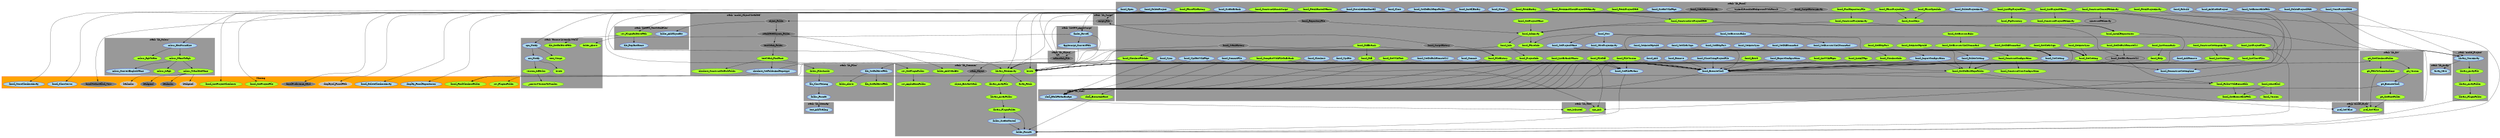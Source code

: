 digraph "dot_FromArray" {	graph [		clusterrank="true"		size="31.2500,31.2500"	];		subgraph "pf" {		node [];			n24 [label="fossil_GetRawRemoteUrl" URL="fossil_GetRawRemoteUrl%2Cpf%2Cstack+%22lib_Fossil%22%2C1"];		n161 [label="constructPathArray" URL="constructPathArray%2Cpf%2Cstack+%22lib_Fossil%22%2C1"];	}		subgraph "pc" {		node [];			n21 [label="tryAndLaunchInBackgroundWithResult" URL="tryAndLaunchInBackgroundWithResult%2Cpc%2Cstack+%22lib_Fossil%22%2C1"];	}		subgraph "s" {		node [fillcolor="grey", style="filled", color="white"];			n151 [label="displayed_FossilPath" URL="displayed_FossilPath%2Cs%2CMissing%2C1"];		n16 [label="backcolor" URL="backcolor%2Cs%2CMissing%2C1"];		n18 [label="backpixel" URL="backpixel%2Cs%2CMissing%2C1"];	}		subgraph "g" {		node [fillcolor="grey50", style="filled", color="white"];			n152 [label="fossilNotInstalled_View" URL="fossilNotInstalled_View%2Cg%2CMissing%2C1"];		n141 [label="fossil_StackHistoryArray" URL="fossil_StackHistoryArray%2Cg%2Cstack+%22lib_Fossil%22%2C1"];		n15 [label="backcolor" URL="backcolor%2Cg%2CMissing%2C1"];		n48 [label="script_File" URL="script_File%2Cg%2Cstack+%22lib_Script%22%2C1"];		n109 [label="fossil_RepositoryFile" URL="fossil_RepositoryFile%2Cg%2Cstack+%22lib_Fossil%22%2C1"];		n110 [label="mainstack_File" URL="mainstack_File%2Cg%2Cstack+%22lib_Object%22%2C1"];		n72 [label="stackDataObjects_Folder" URL="stackDataObjects_Folder%2Cg%2Cstack+%22model_ObjectMetadata%22%2C1"];		n17 [label="backpixel" URL="backpixel%2Cg%2CMissing%2C1"];		n173 [label="fossil_StackHistory" URL="fossil_StackHistory%2Cg%2Cstack+%22lib_Fossil%22%2C1"];		n54 [label="textStack_Folder" URL="textStack_Folder%2Cg%2Cstack+%22model_ObjectMetadata%22%2C1"];		n46 [label="fossil_ScriptHistory" URL="fossil_ScriptHistory%2Cg%2Cstack+%22lib_Fossil%22%2C1"];		n153 [label="fossilPreference_Card" URL="fossilPreference_Card%2Cg%2CMissing%2C1"];		n91 [label="object_Folder" URL="object_Folder%2Cg%2Cstack+%22model_ObjectMetadata%22%2C1"];		n172 [label="fossil_ScriptHistoryArray" URL="fossil_ScriptHistoryArray%2Cg%2Cstack+%22lib_Fossil%22%2C1"];		n156 [label="stack_Object" URL="stack_Object%2Cg%2Cstack+%22lib_Common%22%2C1"];	}		subgraph "c" {		node [fillcolor="LightBlue", style="filled", color="Blue"];			n22 [label="finder_Reveal" URL="finder_Reveal%2Cc%2Cstack+%22libOPN_AppleScript%22%2C1"];		n133 [label="fossil_InstallBinary" URL="fossil_InstallBinary%2Cc%2Cstack+%22lib_Fossil%22%2C1"];		n65 [label="git_ExecuteShell" URL="git_ExecuteShell%2Cc%2Cstack+%22lib_Git%22%2C1"];		n124 [label="fossil_SetBrowserShellCommand" URL="fossil_SetBrowserShellCommand%2Cc%2Cstack+%22lib_Fossil%22%2C1"];		n84 [label="fossil_Update" URL="fossil_Update%2Cc%2Cstack+%22lib_Fossil%22%2C1"];		n96 [label="fossil_CommitFile" URL="fossil_CommitFile%2Cc%2Cstack+%22lib_Fossil%22%2C1"];		n104 [label="fossil_SetDefaultRepoFolder" URL="fossil_SetDefaultRepoFolder%2Cc%2Cstack+%22lib_Fossil%22%2C1"];		n181 [label="file_ReplaceHome" URL="file_ReplaceHome%2Cc%2Cstack+%22libOPN_TextStackFiles%22%2C1"];		n128 [label="fossil_SetDefaultRemoteUrl" URL="fossil_SetDefaultRemoteUrl%2Cc%2Cstack+%22lib_Fossil%22%2C1"];		n145 [label="fossil_Sync" URL="fossil_Sync%2Cc%2Cstack+%22lib_Fossil%22%2C1"];		n149 [label="fossil_AddRemove" URL="fossil_AddRemove%2Cc%2Cstack+%22lib_Fossil%22%2C1"];		n31 [label="fossil_SaveProjectArray" URL="fossil_SaveProjectArray%2Cc%2Cstack+%22lib_Fossil%22%2C1"];		n79 [label="fossil_SetExecutablePath" URL="fossil_SetExecutablePath%2Cc%2Cstack+%22lib_Fossil%22%2C1"];		n60 [label="checkout_SetFolderAndRepotype" URL="checkout_SetFolderAndRepotype%2Cc%2Cstack+%22model_ObjectMetadata%22%2C1"];		n120 [label="fossil_ExportConfiguration" URL="fossil_ExportConfiguration%2Cc%2Cstack+%22lib_Fossil%22%2C1"];		n155 [label="fossil_DeleteProjectArray" URL="fossil_DeleteProjectArray%2Cc%2Cstack+%22lib_Fossil%22%2C1"];		n92 [label="text_AddTrailing" URL="text_AddTrailing%2Cc%2Cstack+%22lib_Sitemap%22%2C1"];		n171 [label="fossil_SetClearSign" URL="fossil_SetClearSign%2Cc%2Cstack+%22lib_Fossil%22%2C1"];		n40 [label="file_SetRelativePath" URL="file_SetRelativePath%2Cc%2Cstack+%22lib_Files%22%2C1"];		n119 [label="fossil_CreateWikiPage" URL="fossil_CreateWikiPage%2Cc%2Cstack+%22lib_Fossil%22%2C1"];		n56 [label="file_ShortToLong" URL="file_ShortToLong%2Cc%2Cstack+%22lib_Files%22%2C1"];		n115 [label="fossil_Close" URL="fossil_Close%2Cc%2Cstack+%22lib_Fossil%22%2C1"];		n3 [label="fossil_SetAutoCaptcha" URL="fossil_SetAutoCaptcha%2Cc%2Cstack+%22lib_Fossil%22%2C1"];		n44 [label="fossil_SetFileParams" URL="fossil_SetFileParams%2Cc%2Cstack+%22lib_Fossil%22%2C1"];		n105 [label="display_FossilRepositories" URL="display_FossilRepositories%2Cc%2CMissing%2C1"];		n121 [label="fossil_Commit" URL="fossil_Commit%2Cc%2Cstack+%22lib_Fossil%22%2C1"];		n165 [label="fossil_Rebuild" URL="fossil_Rebuild%2Cc%2Cstack+%22lib_Fossil%22%2C1"];		n36 [label="fossil_DeleteProject" URL="fossil_DeleteProject%2Cc%2Cstack+%22lib_Fossil%22%2C1"];		n131 [label="fossil_StoreCheckoutArray" URL="fossil_StoreCheckoutArray%2Cc%2CMissing%2C1"];		n57 [label="folder_Format" URL="folder_Format%2Cc%2Cstack+%22lib_Files%22%2C1"];		n114 [label="fossil_Checkout" URL="fossil_Checkout%2Cc%2Cstack+%22lib_Fossil%22%2C1"];		n182 [label="array_Save" URL="array_Save%2Cc%2Cstack+%22lib_Array%22%2C1"];		n150 [label="fossil_DownloadAndInstall" URL="fossil_DownloadAndInstall%2Cc%2Cstack+%22lib_Fossil%22%2C1"];		n178 [label="fossil_Clone" URL="fossil_Clone%2Cc%2Cstack+%22lib_Fossil%22%2C1"];		n158 [label="fossil_SetDiffCommand" URL="fossil_SetDiffCommand%2Cc%2Cstack+%22lib_Fossil%22%2C1"];		n174 [label="folder_AddObjectBit" URL="folder_AddObjectBit%2Cc%2Cstack+%22libOPN_TextStackFiles%22%2C1"];		n43 [label="fossil_ExecuteShell" URL="fossil_ExecuteShell%2Cc%2Cstack+%22lib_Fossil%22%2C1"];		n143 [label="folder_CreateNested" URL="folder_CreateNested%2Cc%2Cstack+%22lib_Common%22%2C1"];		n33 [label="library_StoreArray" URL="library_StoreArray%2Cc%2Cstack+%22model_Project%22%2C1"];		n102 [label="fossil_DeleteProjectData" URL="fossil_DeleteProjectData%2Cc%2Cstack+%22lib_Fossil%22%2C1"];		n122 [label="fossil_SetBrowserEcho" URL="fossil_SetBrowserEcho%2Cc%2Cstack+%22lib_Fossil%22%2C1"];		n90 [label="fossil_StoreProjectData" URL="fossil_StoreProjectData%2Cc%2Cstack+%22lib_Fossil%22%2C1"];		n37 [label="fossil_CloseServer" URL="fossil_CloseServer%2Cc%2CMissing%2C1"];		n130 [label="fossil_Open" URL="fossil_Open%2Cc%2Cstack+%22lib_Fossil%22%2C1"];		n98 [label="fossil_CreateBranch" URL="fossil_CreateBranch%2Cc%2Cstack+%22lib_Fossil%22%2C1"];		n27 [label="pref_SetValue" URL="pref_SetValue%2Cc%2Cstack+%22model_Prefs%22%2C1"];		n134 [label="opn_Notify" URL="opn_Notify%2Cc%2Cstack+%22Rescue+Livecode+World%22%2C1"];		n13 [label="fossil_ImportConfiguration" URL="fossil_ImportConfiguration%2Cc%2Cstack+%22lib_Fossil%22%2C1"];		n177 [label="fossil_Add" URL="fossil_Add%2Cc%2Cstack+%22lib_Fossil%22%2C1"];		n81 [label="osx_Notify" URL="osx_Notify%2Cc%2Cstack+%22Rescue+Livecode+World%22%2C1"];		n62 [label="fossil_Remove" URL="fossil_Remove%2Cc%2Cstack+%22lib_Fossil%22%2C1"];		n103 [label="folder_Format" URL="folder_Format%2Cc%2Cstack+%22lib_Common%22%2C1"];		n123 [label="fossil_DeleteSetting" URL="fossil_DeleteSetting%2Cc%2Cstack+%22lib_Fossil%22%2C1"];		n167 [label="fossil_AskCreateProject" URL="fossil_AskCreateProject%2Cc%2Cstack+%22lib_Fossil%22%2C1"];		n8 [label="fossil_DeconstructSettingLine" URL="fossil_DeconstructSettingLine%2Cc%2Cstack+%22lib_Fossil%22%2C1"];		n107 [label="fossil_New" URL="fossil_New%2Cc%2Cstack+%22lib_Fossil%22%2C1"];		n99 [label="colour_HexNormalise" URL="colour_HexNormalise%2Cc%2Cstack+%22lib_Colour%22%2C1"];		n30 [label="shell_BashParamEscape" URL="shell_BashParamEscape%2Cc%2Cstack+%22lib_Shell%22%2C1"];		n74 [label="fossil_SetHttpPort" URL="fossil_SetHttpPort%2Cc%2Cstack+%22lib_Fossil%22%2C1"];		n88 [label="applescript_ConvertPath" URL="applescript_ConvertPath%2Cc%2Cstack+%22libOPN_AppleScript%22%2C1"];		n51 [label="fossil_SetAutoSync" URL="fossil_SetAutoSync%2Cc%2Cstack+%22lib_Fossil%22%2C1"];		n10 [label="fossil_SetProjectName" URL="fossil_SetProjectName%2Cc%2Cstack+%22lib_Fossil%22%2C1"];		n184 [label="colour_ConvertEnglishName" URL="colour_ConvertEnglishName%2Cc%2Cstack+%22lib_Colour%22%2C1"];		n4 [label="fossil_SetSetting" URL="fossil_SetSetting%2Cc%2Cstack+%22lib_Fossil%22%2C1"];		n69 [label="fossil_CloseUsingProjectFile" URL="fossil_CloseUsingProjectFile%2Cc%2Cstack+%22lib_Fossil%22%2C1"];		n116 [label="fossil_DeleteCheckoutArray" URL="fossil_DeleteCheckoutArray%2Cc%2CMissing%2C1"];		n80 [label="fossil_UpdateWikiPage" URL="fossil_UpdateWikiPage%2Cc%2Cstack+%22lib_Fossil%22%2C1"];	}		subgraph "f" {		node [fillcolor="GreenYellow", style="filled", color="Green4"];			n49 [label="fossil_CompareWithFileOnBranch" URL="fossil_CompareWithFileOnBranch%2Cf%2Cstack+%22lib_Fossil%22%2C1"];		n100 [label="fossil_GetBrowserEcho" URL="fossil_GetBrowserEcho%2Cf%2Cstack+%22lib_Fossil%22%2C1"];		n160 [label="fossil_ConstructStoredPathArray" URL="fossil_ConstructStoredPathArray%2Cf%2Cstack+%22lib_Fossil%22%2C1"];		n39 [label="fossil_CheckoutFileInfo" URL="fossil_CheckoutFileInfo%2Cf%2Cstack+%22lib_Fossil%22%2C1"];		n52 [label="fossil_FetchBinary" URL="fossil_FetchBinary%2Cf%2Cstack+%22lib_Fossil%22%2C1"];		n19 [label="fossil_GetClearSign" URL="fossil_GetClearSign%2Cf%2Cstack+%22lib_Fossil%22%2C1"];		n175 [label="text_Merge" URL="text_Merge%2Cf%2Cstack+%22Rescue+Livecode+World%22%2C1"];		n7 [label="fossil_ConstructSettingsArray" URL="fossil_ConstructSettingsArray%2Cf%2Cstack+%22lib_Fossil%22%2C1"];		n75 [label="fossil_Info" URL="fossil_Info%2Cf%2Cstack+%22lib_Fossil%22%2C1"];		n108 [label="fossil_ParseInfo" URL="fossil_ParseInfo%2Cf%2Cstack+%22lib_Fossil%22%2C1"];		n111 [label="fossil_GetDiffCommand" URL="fossil_GetDiffCommand%2Cf%2Cstack+%22lib_Fossil%22%2C1"];		n136 [label="fossil_DiffBranch" URL="fossil_DiffBranch%2Cf%2Cstack+%22lib_Fossil%22%2C1"];		n11 [label="fossil_ConstructConfiguration" URL="fossil_ConstructConfiguration%2Cf%2Cstack+%22lib_Fossil%22%2C1"];		n185 [label="colour_IsRgb" URL="colour_IsRgb%2Cf%2Cstack+%22lib_Colour%22%2C1"];		n164 [label="fossil_GetAutoCaptcha" URL="fossil_GetAutoCaptcha%2Cf%2Cstack+%22lib_Fossil%22%2C1"];		n168 [label="fossil_ListProjectFiles" URL="fossil_ListProjectFiles%2Cf%2Cstack+%22lib_Fossil%22%2C1"];		n35 [label="library_ArrayFolder" URL="library_ArrayFolder%2Cf%2Cstack+%22lib_Common%22%2C1"];		n71 [label="folder_Above" URL="folder_Above%2Cf%2Cstack+%22lib_Files%22%2C1"];		n87 [label="fossil_ListCommands" URL="fossil_ListCommands%2Cf%2Cstack+%22lib_Fossil%22%2C1"];		n68 [label="fossil_FetchProjectArray" URL="fossil_FetchProjectArray%2Cf%2Cstack+%22lib_Fossil%22%2C1"];		n29 [label="fossil_Version" URL="fossil_Version%2Cf%2Cstack+%22lib_Fossil%22%2C1"];		n25 [label="fossil_InfoArray" URL="fossil_InfoArray%2Cf%2Cstack+%22lib_Fossil%22%2C1"];		n179 [label="rev_PluginRelativePath" URL="rev_PluginRelativePath%2Cf%2Cstack+%22libOPN_TextStackFiles%22%2C1"];		n132 [label="fossil_FindRepositoryFile" URL="fossil_FindRepositoryFile%2Cf%2Cstack+%22lib_Fossil%22%2C1"];		n64 [label="pref_GetValue" URL="pref_GetValue%2Cf%2Cstack+%22model_Prefs%22%2C1"];		n125 [label="fossil_ConstructLaunchScript" URL="fossil_ConstructLaunchScript%2Cf%2Cstack+%22lib_Fossil%22%2C1"];		n159 [label="fossil_ParseOpenInfo" URL="fossil_ParseOpenInfo%2Cf%2Cstack+%22lib_Fossil%22%2C1"];		n146 [label="fossil_GetDefaultRemoteUrl" URL="fossil_GetDefaultRemoteUrl%2Cf%2Cstack+%22lib_Fossil%22%2C1"];		n53 [label="fossil_Help" URL="fossil_Help%2Cf%2Cstack+%22lib_Fossil%22%2C1"];		n186 [label="colour_RgbToHex" URL="colour_RgbToHex%2Cf%2Cstack+%22lib_Colour%22%2C1"];		n83 [label="version_IsEarlier" URL="version_IsEarlier%2Cf%2Cstack+%22Rescue+Livecode+World%22%2C1"];		n12 [label="fossil_GetDefaultRepoFolder" URL="fossil_GetDefaultRepoFolder%2Cf%2Cstack+%22lib_Fossil%22%2C1"];		n129 [label="git_Version" URL="git_Version%2Cf%2Cstack+%22lib_Git%22%2C1"];		n142 [label="library_PluginFolder" URL="library_PluginFolder%2Cf%2Cstack+%22lib_Common%22%2C1"];		n32 [label="library_FetchArray" URL="library_FetchArray%2Cf%2Cstack+%22lib_Common%22%2C1"];		n76 [label="fossil_CheckoutInfo" URL="fossil_CheckoutInfo%2Cf%2Cstack+%22lib_Fossil%22%2C1"];		n154 [label="text_IsQuoted" URL="text_IsQuoted%2Cf%2Cstack+%22lib_Text%22%2C1"];		n93 [label="fossil_ListFtpProjectFiles" URL="fossil_ListFtpProjectFiles%2Cf%2Cstack+%22lib_Fossil%22%2C1"];		n169 [label="fossil_ListShortFiles" URL="fossil_ListShortFiles%2Cf%2Cstack+%22lib_Fossil%22%2C1"];		n170 [label="fossil_ListAllTags" URL="fossil_ListAllTags%2Cf%2Cstack+%22lib_Fossil%22%2C1"];		n101 [label="fossil_GetBrowserShellCommand" URL="fossil_GetBrowserShellCommand%2Cf%2Cstack+%22lib_Fossil%22%2C1"];		n118 [label="fossil_ConstructProjectArray" URL="fossil_ConstructProjectArray%2Cf%2Cstack+%22lib_Fossil%22%2C1"];		n97 [label="opn_Ask" URL="opn_Ask%2Cf%2Cstack+%22lib_Text%22%2C1"];		n28 [label="rev_PluginsFolder" URL="rev_PluginsFolder%2Cf%2CMissing%2C1"];		n47 [label="fossil_FileHistory" URL="fossil_FileHistory%2Cf%2Cstack+%22lib_Fossil%22%2C1"];		n2 [label="fossil_GoodKeys" URL="fossil_GoodKeys%2Cf%2Cstack+%22lib_Fossil%22%2C1"];		n139 [label="rev_ApplicationFolder" URL="rev_ApplicationFolder%2Cf%2Cstack+%22lib_Common%22%2C1"];		n135 [label="fossil_FetchHostedNames" URL="fossil_FetchHostedNames%2Cf%2Cstack+%22lib_Fossil%22%2C1"];		n67 [label="fossil_ListProjectNames" URL="fossil_ListProjectNames%2Cf%2Cstack+%22lib_Fossil%22%2C1"];		n126 [label="fossil_GetProjectFile" URL="fossil_GetProjectFile%2Cf%2CMissing%2C1"];		n147 [label="checkout_ConstructDefaultFolder" URL="checkout_ConstructDefaultFolder%2Cf%2Cstack+%22model_ObjectMetadata%22%2C1"];		n187 [label="fossil_ListWikiPages" URL="fossil_ListWikiPages%2Cf%2Cstack+%22lib_Fossil%22%2C1"];		n6 [label="fossil_GetExecutablePath" URL="fossil_GetExecutablePath%2Cf%2Cstack+%22lib_Fossil%22%2C1"];		n50 [label="kwote" URL="kwote%2Cf%2Cstack+%22lib_Common%22%2C1"];		n82 [label="kwote" URL="kwote%2Cf%2Cstack+%22Rescue+Livecode+World%22%2C1"];		n63 [label="git_GetRootFolder" URL="git_GetRootFolder%2Cf%2Cstack+%22lib_Git%22%2C1"];		n20 [label="fossil_GetSetting" URL="fossil_GetSetting%2Cf%2Cstack+%22lib_Fossil%22%2C1"];		n77 [label="fossil_ProjectInfo" URL="fossil_ProjectInfo%2Cf%2Cstack+%22lib_Fossil%22%2C1"];		n117 [label="fossil_Extra" URL="fossil_Extra%2Cf%2Cstack+%22lib_Fossil%22%2C1"];		n86 [label="fossil_GetWikiText" URL="fossil_GetWikiText%2Cf%2Cstack+%22lib_Fossil%22%2C1"];		n166 [label="fossil_GetProjectName" URL="fossil_GetProjectName%2Cf%2Cstack+%22lib_Fossil%22%2C1"];		n9 [label="fossil_ListSettings" URL="fossil_ListSettings%2Cf%2Cstack+%22lib_Fossil%22%2C1"];		n106 [label="folder_FilesInside" URL="folder_FilesInside%2Cf%2Cstack+%22lib_Files%22%2C1"];		n58 [label="library_ArrayFile" URL="library_ArrayFile%2Cf%2Cstack+%22model_Project%22%2C1"];		n73 [label="folder_AddStackBit" URL="folder_AddStackBit%2Cf%2Cstack+%22lib_Common%22%2C1"];		n183 [label="colour_NameToRgb" URL="colour_NameToRgb%2Cf%2Cstack+%22lib_Colour%22%2C1"];		n94 [label="fossil_FtpDirectory" URL="fossil_FtpDirectory%2Cf%2Cstack+%22lib_Fossil%22%2C1"];		n162 [label="fossil_ListBranchNames" URL="fossil_ListBranchNames%2Cf%2Cstack+%22lib_Fossil%22%2C1"];		n1 [label="fossil_ParseProjectInfo" URL="fossil_ParseProjectInfo%2Cf%2Cstack+%22lib_Fossil%22%2C1"];		n138 [label="rev_GetPluginFolder" URL="rev_GetPluginFolder%2Cf%2Cstack+%22lib_Common%22%2C1"];		n113 [label="library_PluginFolder" URL="library_PluginFolder%2Cf%2Cstack+%22model_Project%22%2C1"];		n66 [label="shell_ExecuteAtRoot" URL="shell_ExecuteAtRoot%2Cf%2Cstack+%22lib_Shell%22%2C1"];		n89 [label="folder_Above" URL="folder_Above%2Cf%2Cstack+%22Rescue+Livecode+World%22%2C1"];		n157 [label="object_ExtractStack" URL="object_ExtractStack%2Cf%2Cstack+%22lib_Common%22%2C1"];		n148 [label="git_PathToCommandLine" URL="git_PathToCommandLine%2Cf%2Cstack+%22lib_Git%22%2C1"];		n42 [label="fossil_FileDiff" URL="fossil_FileDiff%2Cf%2Cstack+%22lib_Fossil%22%2C1"];		n5 [label="fossil_FolderWithExecutable" URL="fossil_FolderWithExecutable%2Cf%2Cstack+%22lib_Fossil%22%2C1"];		n140 [label="fossil_IsInstalled" URL="fossil_IsInstalled%2Cf%2Cstack+%22lib_Fossil%22%2C1"];		n23 [label="fossil_ConstructLiveProjectData" URL="fossil_ConstructLiveProjectData%2Cf%2Cstack+%22lib_Fossil%22%2C1"];		n34 [label="library_ArrayFile" URL="library_ArrayFile%2Cf%2Cstack+%22lib_Common%22%2C1"];		n85 [label="fossil_ConstructUserConfiguration" URL="fossil_ConstructUserConfiguration%2Cf%2Cstack+%22lib_Fossil%22%2C1"];		n14 [label="colour_TranslateName" URL="colour_TranslateName%2Cf%2Cstack+%22lib_Colour%22%2C1"];		n38 [label="fossil_ListProjectCheckouts" URL="fossil_ListProjectCheckouts%2Cf%2CMissing%2C1"];		n55 [label="textStack_FindRoot" URL="textStack_FindRoot%2Cf%2Cstack+%22model_ObjectMetadata%22%2C1"];		n180 [label="file_GetRelativePath" URL="file_GetRelativePath%2Cf%2Cstack+%22Rescue+Livecode+World%22%2C1"];		n59 [label="library_ArrayFolder" URL="library_ArrayFolder%2Cf%2Cstack+%22model_Project%22%2C1"];		n127 [label="fossil_FileVersion" URL="fossil_FileVersion%2Cf%2Cstack+%22lib_Fossil%22%2C1"];		n95 [label="fossil_GetAutoSync" URL="fossil_GetAutoSync%2Cf%2Cstack+%22lib_Fossil%22%2C1"];		n26 [label="fossil_ListAllRepositories" URL="fossil_ListAllRepositories%2Cf%2Cstack+%22lib_Fossil%22%2C1"];		n144 [label="fossil_GetHttpPort" URL="fossil_GetHttpPort%2Cf%2Cstack+%22lib_Fossil%22%2C1"];		n163 [label="fossil_ParseFileHistory" URL="fossil_ParseFileHistory%2Cf%2Cstack+%22lib_Fossil%22%2C1"];		n45 [label="fossil_ConstructProjectPathArray" URL="fossil_ConstructProjectPathArray%2Cf%2Cstack+%22lib_Fossil%22%2C1"];		n188 [label="_convertVersionToNumber" URL="_convertVersionToNumber%2Cf%2Cstack+%22Rescue+Livecode+World%22%2C1"];		n112 [label="array_Fetch" URL="array_Fetch%2Cf%2Cstack+%22lib_Common%22%2C1"];		n137 [label="fossil_Diff" URL="fossil_Diff%2Cf%2Cstack+%22lib_Fossil%22%2C1"];		n78 [label="fossil_FetchAndCheckProjectDataArray" URL="fossil_FetchAndCheckProjectDataArray%2Cf%2Cstack+%22lib_Fossil%22%2C1"];		n61 [label="git_GetCheckoutFolder" URL="git_GetCheckoutFolder%2Cf%2Cstack+%22lib_Git%22%2C1"];		n176 [label="fossil_FetchProjectData" URL="fossil_FetchProjectData%2Cf%2Cstack+%22lib_Fossil%22%2C1"];		n41 [label="fossil_FindCheckoutFolder" URL="fossil_FindCheckoutFolder%2Cf%2CMissing%2C1"];		n70 [label="file_GetRelativePath" URL="file_GetRelativePath%2Cf%2Cstack+%22lib_Files%22%2C1"];	}		subgraph cluster1 {			label="Missing";			style=filled;			color=red;			fillcolor=orange;					n152; n15; n151; n105; n16; n131; n28; n126; n17; n37; n153; n38; n18; n41; n116	}	subgraph cluster2 {			label="stack \"lib_Array\"";			style=filled;			color=grey60;			fillcolor=grey60;					n182	}	subgraph cluster3 {			label="stack \"lib_Colour\"";			style=filled;			color=grey60;			fillcolor=grey60;					n185; n186; n183; n14; n99; n184	}	subgraph cluster4 {			label="stack \"lib_Common\"";			style=filled;			color=grey60;			fillcolor=grey60;					n35; n142; n32; n139; n50; n143; n73; n138; n157; n34; n103; n112; n156	}	subgraph cluster5 {			label="stack \"lib_Files\"";			style=filled;			color=grey60;			fillcolor=grey60;					n40; n56; n71; n57; n106; n70	}	subgraph cluster6 {			label="stack \"lib_Fossil\"";			style=filled;			color=grey60;			fillcolor=grey60;					n141; n49; n100; n133; n124; n84; n96; n160; n39; n104; n52; n128; n19; n145; n149; n31; n7; n75; n108; n111; n79; n120; n136; n155; n11; n21; n164; n168; n171; n119; n115; n87; n68; n29; n25; n3; n132; n125; n159; n146; n44; n53; n12; n76; n109; n121; n93; n165; n169; n36; n170; n101; n118; n114; n150; n24; n161; n178; n47; n2; n135; n67; n158; n43; n187; n6; n20; n102; n77; n117; n122; n86; n90; n166; n173; n9; n130; n98; n94; n162; n46; n1; n13; n177; n42; n5; n62; n140; n23; n123; n85; n167; n172; n8; n107; n127; n95; n26; n144; n163; n45; n74; n137; n78; n51; n10; n176; n4; n69; n80	}	subgraph cluster7 {			label="stack \"lib_Git\"";			style=filled;			color=grey60;			fillcolor=grey60;					n65; n129; n63; n148; n61	}	subgraph cluster8 {			label="stack \"lib_Object\"";			style=filled;			color=grey60;			fillcolor=grey60;					n110	}	subgraph cluster9 {			label="stack \"lib_Script\"";			style=filled;			color=grey60;			fillcolor=grey60;					n48	}	subgraph cluster10 {			label="stack \"lib_Shell\"";			style=filled;			color=grey60;			fillcolor=grey60;					n66; n30	}	subgraph cluster11 {			label="stack \"lib_Sitemap\"";			style=filled;			color=grey60;			fillcolor=grey60;					n92	}	subgraph cluster12 {			label="stack \"lib_Text\"";			style=filled;			color=grey60;			fillcolor=grey60;					n154; n97	}	subgraph cluster13 {			label="stack \"libOPN_AppleScript\"";			style=filled;			color=grey60;			fillcolor=grey60;					n22; n88	}	subgraph cluster14 {			label="stack \"libOPN_TextStackFiles\"";			style=filled;			color=grey60;			fillcolor=grey60;					n181; n179; n174	}	subgraph cluster15 {			label="stack \"model_ObjectMetadata\"";			style=filled;			color=grey60;			fillcolor=grey60;					n60; n72; n147; n54; n91; n55	}	subgraph cluster16 {			label="stack \"model_Prefs\"";			style=filled;			color=grey60;			fillcolor=grey60;					n64; n27	}	subgraph cluster17 {			label="stack \"model_Project\"";			style=filled;			color=grey60;			fillcolor=grey60;					n33; n58; n113; n59	}	subgraph cluster18 {			label="stack \"Rescue Livecode World\"";			style=filled;			color=grey60;			fillcolor=grey60;					n175; n83; n82; n134; n89; n81; n180; n188	}		n69 -> n43;	n69 -> n30;	n29 -> n30;	n86 -> n43;	n86 -> n50;	n133 -> n134;	n115 -> n116;	n30 -> n154;	n148 -> n64;	n99 -> n183;	n99 -> n186;	n98 -> n99;	n155 -> n32;	n155 -> n33;	n9 -> n43;	n9 -> n12;	n162 -> n43;	n162 -> n30;	n104 -> n105;	n104 -> n106;	n156 -> n157;	n125 -> n126;	n107 -> n43;	n107 -> n108;	n107 -> n31;	n107 -> n10;	n107 -> n30;	n79 -> n27;	n106 -> n56;	n124 -> n4;	n158 -> n4;	n78 -> n23;	n78 -> n32;	n4 -> n43;	n4 -> n12;	n40 -> n70;	n40 -> n71;	n101 -> n20;	n123 -> n43;	n123 -> n12;	n159 -> n2;	n19 -> n20;	n5 -> n6;	n59 -> n113;	n138 -> n139;	n122 -> n123;	n122 -> n124;	n178 -> n179;	n6 -> n64;	n60 -> n41;	n60 -> n61;	n58 -> n59;	n121 -> n43;	n121 -> n50;	n121 -> n97;	n42 -> n43;	n42 -> n44;	n42 -> n30;	n179 -> n180;	n179 -> n181;	n21 -> n22;	n39 -> n40;	n39 -> n41;	n43 -> n5;	n43 -> n30;	n61 -> n148;	n61 -> n129;	n96 -> n43;	n96 -> n50;	n96 -> n97;	n96 -> n30;	n120 -> n43;	n120 -> n12;	n120 -> n30;	n118 -> n25;	n118 -> n26;	n44 -> n103;	n66 -> n103;	n91 -> n174;	n91 -> n72;	n119 -> n50;	n67 -> n45;	n90 -> n33;	n36 -> n37;	n36 -> n38;	n93 -> n94;	n35 -> n142;	n146 -> n24;	n65 -> n63;	n65 -> n66;	n77 -> n43;	n77 -> n30;	n169 -> n43;	n76 -> n43;	n168 -> n103;	n168 -> n169;	n150 -> n151;	n150 -> n103;	n150 -> n152;	n150 -> n153;	n75 -> n39;	n75 -> n76;	n75 -> n77;	n172 -> n48;	n53 -> n43;	n109 -> n25;	n109 -> n110;	n149 -> n43;	n74 -> n4;	n12 -> n27;	n12 -> n28;	n173 -> n47;	n173 -> n110;	n87 -> n53;	n130 -> n131;	n170 -> n43;	n187 -> n43;	n55 -> n147;	n55 -> n60;	n55 -> n138;	n129 -> n65;	n80 -> n43;	n80 -> n50;	n80 -> n30;	n117 -> n43;	n171 -> n4;	n54 -> n55;	n128 -> n43;	n128 -> n50;	n81 -> n82;	n81 -> n83;	n110 -> n156;	n26 -> n43;	n176 -> n32;	n57 -> n92;	n127 -> n43;	n127 -> n44;	n127 -> n30;	n111 -> n20;	n177 -> n43;	n177 -> n30;	n56 -> n57;	n83 -> n188;	n24 -> n43;	n24 -> n5;	n24 -> n30;	n183 -> n184;	n183 -> n185;	n183 -> n14;	n113 -> n103;	n25 -> n75;	n25 -> n108;	n160 -> n161;	n160 -> n32;	n167 -> n97;	n22 -> n88;	n22 -> n89;	n22 -> n50;	n141 -> n110;	n62 -> n43;	n62 -> n30;	n95 -> n20;	n100 -> n101;	n23 -> n24;	n23 -> n25;	n23 -> n26;	n140 -> n6;	n140 -> n29;	n63 -> n64;	n166 -> n25;	n165 -> n30;	n20 -> n8;	n20 -> n43;	n20 -> n12;	n143 -> n103;	n7 -> n8;	n7 -> n9;	n102 -> n33;	n164 -> n20;	n142 -> n143;	n142 -> n103;	n145 -> n43;	n145 -> n50;	n145 -> n30;	n1 -> n2;	n45 -> n26;	n88 -> n50;	n144 -> n20;	n14 -> n15;	n14 -> n16;	n14 -> n17;	n14 -> n18;	n72 -> n73;	n72 -> n54;	n46 -> n47;	n46 -> n48;	n136 -> n137;	n136 -> n43;	n136 -> n50;	n3 -> n4;	n47 -> n43;	n47 -> n44;	n47 -> n30;	n137 -> n43;	n137 -> n50;	n34 -> n35;	n48 -> n91;	n134 -> n81;	n134 -> n175;	n11 -> n85;	n33 -> n182;	n33 -> n58;	n49 -> n43;	n49 -> n44;	n49 -> n50;	n49 -> n30;	n51 -> n4;	n84 -> n43;	n84 -> n50;	n10 -> n11;	n10 -> n12;	n10 -> n13;	n32 -> n112;	n32 -> n34;	n68 -> n32;	n132 -> n118;	n114 -> n43;	n114 -> n50;	n13 -> n43;	n13 -> n12;	n13 -> n30;	n31 -> n32;	n31 -> n33;}